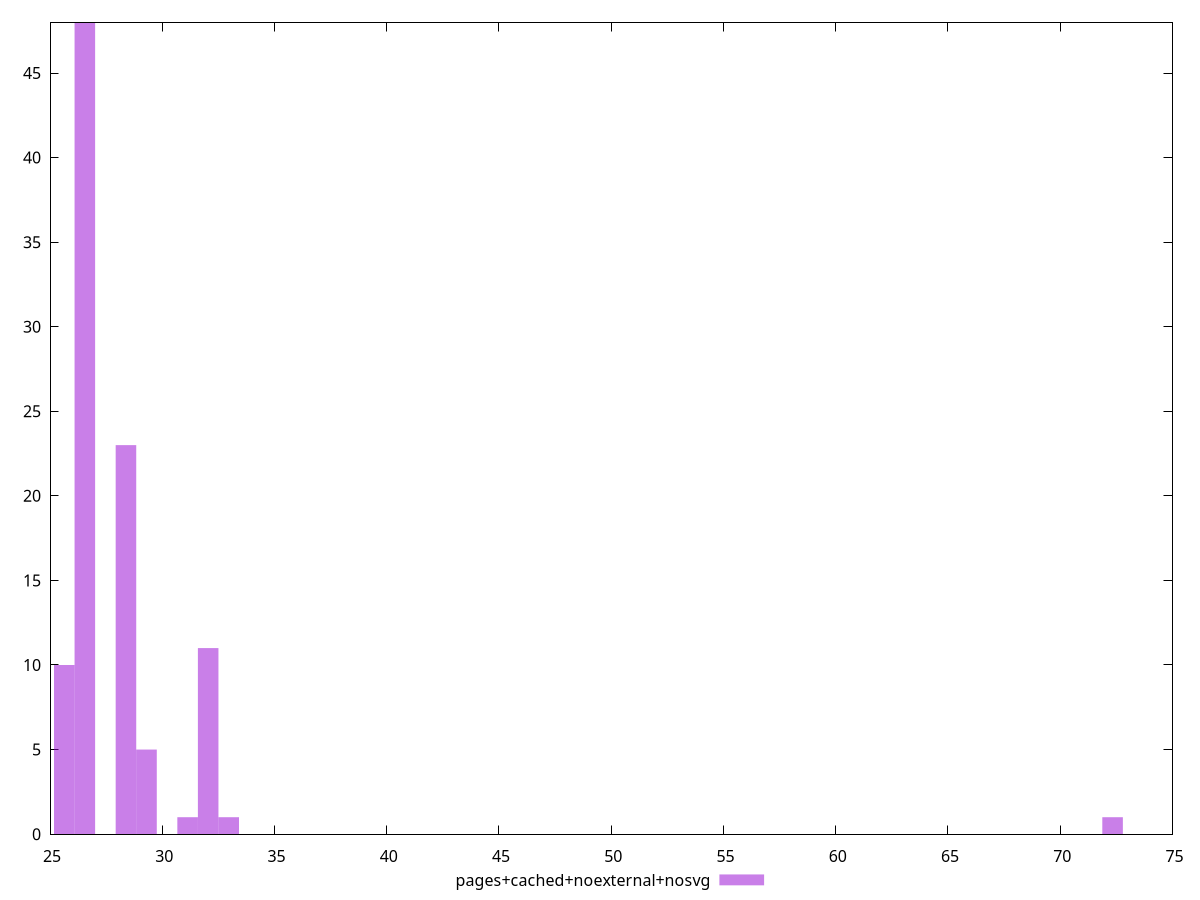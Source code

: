 $_pagesCachedNoexternalNosvg <<EOF
28.383234572832446 23
26.55205814877874 48
25.636469936751887 10
29.2988227848593 5
72.3314687501214 1
32.04558742093986 11
32.961175632966714 1
31.129999208913006 1
EOF
set key outside below
set terminal pngcairo
set output "report_00006_2020-11-02T20-21-41.718Z/max-potential-fid/pages+cached+noexternal+nosvg//raw_hist.png"
set yrange [0:48]
set boxwidth 0.9155882120268531
set style fill transparent solid 0.5 noborder
plot $_pagesCachedNoexternalNosvg title "pages+cached+noexternal+nosvg" with boxes ,